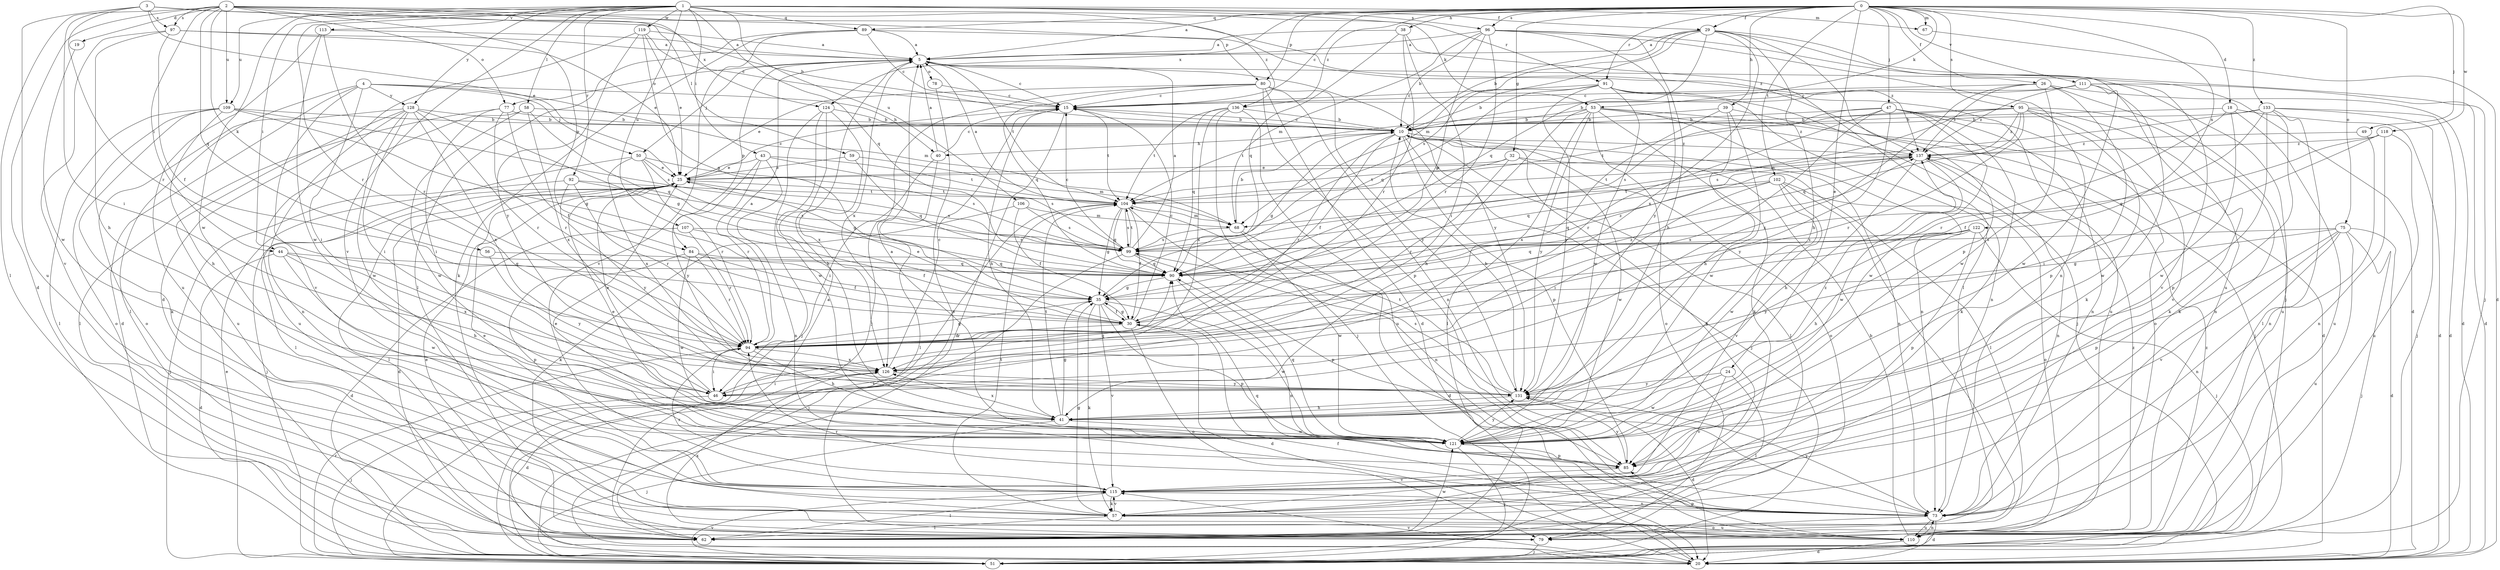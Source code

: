 strict digraph  {
0;
1;
2;
3;
4;
5;
10;
15;
18;
19;
20;
24;
25;
26;
29;
30;
32;
35;
38;
39;
40;
41;
43;
44;
46;
47;
49;
50;
51;
53;
56;
57;
58;
59;
62;
67;
68;
73;
75;
77;
78;
79;
80;
84;
85;
89;
90;
91;
92;
94;
95;
96;
97;
99;
102;
104;
106;
107;
109;
110;
111;
113;
115;
118;
119;
121;
122;
124;
126;
128;
131;
133;
136;
137;
0 -> 5  [label=a];
0 -> 15  [label=c];
0 -> 18  [label=d];
0 -> 24  [label=e];
0 -> 26  [label=f];
0 -> 29  [label=f];
0 -> 32  [label=g];
0 -> 38  [label=h];
0 -> 39  [label=h];
0 -> 47  [label=j];
0 -> 49  [label=j];
0 -> 53  [label=k];
0 -> 67  [label=m];
0 -> 75  [label=o];
0 -> 80  [label=p];
0 -> 89  [label=q];
0 -> 91  [label=r];
0 -> 95  [label=s];
0 -> 96  [label=s];
0 -> 102  [label=t];
0 -> 111  [label=v];
0 -> 118  [label=w];
0 -> 122  [label=x];
0 -> 124  [label=x];
0 -> 133  [label=z];
0 -> 136  [label=z];
1 -> 29  [label=f];
1 -> 43  [label=i];
1 -> 44  [label=i];
1 -> 58  [label=l];
1 -> 67  [label=m];
1 -> 89  [label=q];
1 -> 90  [label=q];
1 -> 91  [label=r];
1 -> 92  [label=r];
1 -> 94  [label=r];
1 -> 96  [label=s];
1 -> 106  [label=u];
1 -> 107  [label=u];
1 -> 109  [label=u];
1 -> 113  [label=v];
1 -> 115  [label=v];
1 -> 119  [label=w];
1 -> 121  [label=w];
1 -> 128  [label=y];
2 -> 19  [label=d];
2 -> 20  [label=d];
2 -> 44  [label=i];
2 -> 53  [label=k];
2 -> 56  [label=k];
2 -> 59  [label=l];
2 -> 62  [label=l];
2 -> 77  [label=o];
2 -> 80  [label=p];
2 -> 84  [label=p];
2 -> 90  [label=q];
2 -> 97  [label=s];
2 -> 109  [label=u];
2 -> 124  [label=x];
2 -> 136  [label=z];
3 -> 10  [label=b];
3 -> 25  [label=e];
3 -> 46  [label=i];
3 -> 94  [label=r];
3 -> 97  [label=s];
3 -> 110  [label=u];
3 -> 137  [label=z];
4 -> 20  [label=d];
4 -> 40  [label=h];
4 -> 46  [label=i];
4 -> 50  [label=j];
4 -> 62  [label=l];
4 -> 68  [label=m];
4 -> 115  [label=v];
4 -> 128  [label=y];
5 -> 15  [label=c];
5 -> 20  [label=d];
5 -> 50  [label=j];
5 -> 77  [label=o];
5 -> 78  [label=o];
5 -> 84  [label=p];
5 -> 104  [label=t];
5 -> 126  [label=x];
5 -> 131  [label=y];
10 -> 15  [label=c];
10 -> 30  [label=f];
10 -> 35  [label=g];
10 -> 40  [label=h];
10 -> 51  [label=j];
10 -> 57  [label=k];
10 -> 62  [label=l];
10 -> 73  [label=n];
10 -> 79  [label=o];
10 -> 85  [label=p];
10 -> 94  [label=r];
10 -> 137  [label=z];
15 -> 10  [label=b];
15 -> 20  [label=d];
15 -> 41  [label=h];
15 -> 104  [label=t];
18 -> 10  [label=b];
18 -> 20  [label=d];
18 -> 94  [label=r];
18 -> 110  [label=u];
18 -> 121  [label=w];
19 -> 121  [label=w];
20 -> 30  [label=f];
20 -> 115  [label=v];
24 -> 62  [label=l];
24 -> 115  [label=v];
24 -> 121  [label=w];
24 -> 131  [label=y];
25 -> 15  [label=c];
25 -> 20  [label=d];
25 -> 51  [label=j];
25 -> 62  [label=l];
25 -> 99  [label=s];
25 -> 104  [label=t];
26 -> 15  [label=c];
26 -> 20  [label=d];
26 -> 85  [label=p];
26 -> 110  [label=u];
26 -> 121  [label=w];
26 -> 126  [label=x];
26 -> 137  [label=z];
29 -> 5  [label=a];
29 -> 10  [label=b];
29 -> 41  [label=h];
29 -> 51  [label=j];
29 -> 68  [label=m];
29 -> 85  [label=p];
29 -> 90  [label=q];
29 -> 99  [label=s];
29 -> 110  [label=u];
29 -> 126  [label=x];
30 -> 15  [label=c];
30 -> 20  [label=d];
30 -> 25  [label=e];
30 -> 35  [label=g];
30 -> 79  [label=o];
30 -> 94  [label=r];
30 -> 137  [label=z];
32 -> 25  [label=e];
32 -> 62  [label=l];
32 -> 94  [label=r];
32 -> 104  [label=t];
32 -> 121  [label=w];
35 -> 30  [label=f];
35 -> 57  [label=k];
35 -> 85  [label=p];
35 -> 115  [label=v];
35 -> 121  [label=w];
38 -> 5  [label=a];
38 -> 46  [label=i];
38 -> 62  [label=l];
38 -> 90  [label=q];
38 -> 94  [label=r];
39 -> 10  [label=b];
39 -> 41  [label=h];
39 -> 51  [label=j];
39 -> 121  [label=w];
39 -> 126  [label=x];
40 -> 5  [label=a];
40 -> 15  [label=c];
40 -> 46  [label=i];
40 -> 62  [label=l];
41 -> 35  [label=g];
41 -> 51  [label=j];
41 -> 104  [label=t];
41 -> 121  [label=w];
41 -> 126  [label=x];
41 -> 137  [label=z];
43 -> 25  [label=e];
43 -> 73  [label=n];
43 -> 94  [label=r];
43 -> 99  [label=s];
43 -> 104  [label=t];
43 -> 131  [label=y];
44 -> 20  [label=d];
44 -> 41  [label=h];
44 -> 90  [label=q];
44 -> 121  [label=w];
44 -> 126  [label=x];
46 -> 25  [label=e];
46 -> 51  [label=j];
46 -> 90  [label=q];
47 -> 10  [label=b];
47 -> 57  [label=k];
47 -> 73  [label=n];
47 -> 79  [label=o];
47 -> 94  [label=r];
47 -> 99  [label=s];
47 -> 121  [label=w];
47 -> 126  [label=x];
47 -> 131  [label=y];
49 -> 73  [label=n];
49 -> 137  [label=z];
50 -> 25  [label=e];
50 -> 35  [label=g];
50 -> 62  [label=l];
50 -> 94  [label=r];
50 -> 99  [label=s];
50 -> 126  [label=x];
51 -> 25  [label=e];
51 -> 94  [label=r];
51 -> 104  [label=t];
51 -> 115  [label=v];
53 -> 10  [label=b];
53 -> 20  [label=d];
53 -> 41  [label=h];
53 -> 57  [label=k];
53 -> 62  [label=l];
53 -> 73  [label=n];
53 -> 79  [label=o];
53 -> 104  [label=t];
53 -> 131  [label=y];
53 -> 137  [label=z];
56 -> 90  [label=q];
56 -> 131  [label=y];
57 -> 35  [label=g];
57 -> 62  [label=l];
57 -> 104  [label=t];
57 -> 110  [label=u];
57 -> 115  [label=v];
58 -> 10  [label=b];
58 -> 90  [label=q];
58 -> 110  [label=u];
58 -> 121  [label=w];
58 -> 126  [label=x];
59 -> 25  [label=e];
59 -> 68  [label=m];
59 -> 90  [label=q];
62 -> 5  [label=a];
62 -> 121  [label=w];
67 -> 20  [label=d];
68 -> 10  [label=b];
68 -> 20  [label=d];
68 -> 99  [label=s];
68 -> 121  [label=w];
73 -> 20  [label=d];
73 -> 79  [label=o];
73 -> 90  [label=q];
73 -> 94  [label=r];
73 -> 110  [label=u];
73 -> 131  [label=y];
75 -> 20  [label=d];
75 -> 35  [label=g];
75 -> 51  [label=j];
75 -> 73  [label=n];
75 -> 85  [label=p];
75 -> 99  [label=s];
75 -> 110  [label=u];
75 -> 115  [label=v];
77 -> 10  [label=b];
77 -> 30  [label=f];
77 -> 46  [label=i];
77 -> 62  [label=l];
77 -> 94  [label=r];
78 -> 15  [label=c];
78 -> 79  [label=o];
79 -> 25  [label=e];
79 -> 51  [label=j];
79 -> 126  [label=x];
79 -> 137  [label=z];
80 -> 15  [label=c];
80 -> 20  [label=d];
80 -> 25  [label=e];
80 -> 51  [label=j];
80 -> 73  [label=n];
80 -> 85  [label=p];
80 -> 90  [label=q];
80 -> 131  [label=y];
84 -> 30  [label=f];
84 -> 85  [label=p];
84 -> 90  [label=q];
84 -> 94  [label=r];
84 -> 121  [label=w];
85 -> 25  [label=e];
85 -> 115  [label=v];
85 -> 131  [label=y];
89 -> 5  [label=a];
89 -> 15  [label=c];
89 -> 57  [label=k];
89 -> 62  [label=l];
89 -> 115  [label=v];
89 -> 137  [label=z];
90 -> 35  [label=g];
90 -> 73  [label=n];
90 -> 137  [label=z];
91 -> 10  [label=b];
91 -> 15  [label=c];
91 -> 51  [label=j];
91 -> 73  [label=n];
91 -> 90  [label=q];
91 -> 110  [label=u];
91 -> 121  [label=w];
91 -> 131  [label=y];
92 -> 51  [label=j];
92 -> 94  [label=r];
92 -> 99  [label=s];
92 -> 104  [label=t];
92 -> 131  [label=y];
94 -> 5  [label=a];
94 -> 35  [label=g];
94 -> 41  [label=h];
94 -> 46  [label=i];
94 -> 126  [label=x];
95 -> 10  [label=b];
95 -> 57  [label=k];
95 -> 73  [label=n];
95 -> 90  [label=q];
95 -> 94  [label=r];
95 -> 99  [label=s];
95 -> 104  [label=t];
95 -> 115  [label=v];
95 -> 121  [label=w];
95 -> 137  [label=z];
96 -> 5  [label=a];
96 -> 10  [label=b];
96 -> 35  [label=g];
96 -> 41  [label=h];
96 -> 51  [label=j];
96 -> 68  [label=m];
96 -> 73  [label=n];
96 -> 94  [label=r];
96 -> 131  [label=y];
97 -> 5  [label=a];
97 -> 25  [label=e];
97 -> 30  [label=f];
97 -> 41  [label=h];
97 -> 115  [label=v];
99 -> 5  [label=a];
99 -> 15  [label=c];
99 -> 51  [label=j];
99 -> 85  [label=p];
99 -> 90  [label=q];
99 -> 104  [label=t];
102 -> 46  [label=i];
102 -> 62  [label=l];
102 -> 79  [label=o];
102 -> 90  [label=q];
102 -> 104  [label=t];
102 -> 115  [label=v];
102 -> 121  [label=w];
104 -> 5  [label=a];
104 -> 30  [label=f];
104 -> 35  [label=g];
104 -> 68  [label=m];
104 -> 73  [label=n];
104 -> 90  [label=q];
104 -> 99  [label=s];
106 -> 30  [label=f];
106 -> 57  [label=k];
106 -> 68  [label=m];
106 -> 99  [label=s];
107 -> 20  [label=d];
107 -> 30  [label=f];
107 -> 94  [label=r];
107 -> 99  [label=s];
109 -> 10  [label=b];
109 -> 35  [label=g];
109 -> 41  [label=h];
109 -> 57  [label=k];
109 -> 62  [label=l];
109 -> 79  [label=o];
109 -> 99  [label=s];
110 -> 10  [label=b];
110 -> 20  [label=d];
110 -> 73  [label=n];
110 -> 85  [label=p];
110 -> 137  [label=z];
111 -> 10  [label=b];
111 -> 15  [label=c];
111 -> 20  [label=d];
111 -> 57  [label=k];
111 -> 115  [label=v];
111 -> 121  [label=w];
111 -> 137  [label=z];
113 -> 5  [label=a];
113 -> 94  [label=r];
113 -> 110  [label=u];
113 -> 121  [label=w];
115 -> 25  [label=e];
115 -> 57  [label=k];
115 -> 62  [label=l];
115 -> 73  [label=n];
115 -> 94  [label=r];
118 -> 30  [label=f];
118 -> 46  [label=i];
118 -> 73  [label=n];
118 -> 110  [label=u];
118 -> 137  [label=z];
119 -> 5  [label=a];
119 -> 15  [label=c];
119 -> 20  [label=d];
119 -> 25  [label=e];
119 -> 35  [label=g];
119 -> 131  [label=y];
121 -> 5  [label=a];
121 -> 25  [label=e];
121 -> 51  [label=j];
121 -> 85  [label=p];
121 -> 90  [label=q];
121 -> 131  [label=y];
122 -> 41  [label=h];
122 -> 51  [label=j];
122 -> 85  [label=p];
122 -> 90  [label=q];
122 -> 99  [label=s];
122 -> 131  [label=y];
124 -> 10  [label=b];
124 -> 41  [label=h];
124 -> 51  [label=j];
124 -> 121  [label=w];
124 -> 126  [label=x];
126 -> 15  [label=c];
126 -> 20  [label=d];
126 -> 46  [label=i];
126 -> 131  [label=y];
128 -> 10  [label=b];
128 -> 35  [label=g];
128 -> 46  [label=i];
128 -> 73  [label=n];
128 -> 79  [label=o];
128 -> 94  [label=r];
128 -> 110  [label=u];
128 -> 121  [label=w];
128 -> 126  [label=x];
131 -> 10  [label=b];
131 -> 20  [label=d];
131 -> 41  [label=h];
131 -> 99  [label=s];
131 -> 104  [label=t];
133 -> 10  [label=b];
133 -> 20  [label=d];
133 -> 35  [label=g];
133 -> 51  [label=j];
133 -> 57  [label=k];
133 -> 62  [label=l];
133 -> 68  [label=m];
133 -> 85  [label=p];
136 -> 10  [label=b];
136 -> 51  [label=j];
136 -> 90  [label=q];
136 -> 104  [label=t];
136 -> 110  [label=u];
136 -> 126  [label=x];
137 -> 25  [label=e];
137 -> 41  [label=h];
137 -> 73  [label=n];
137 -> 90  [label=q];
137 -> 104  [label=t];
137 -> 121  [label=w];
}
